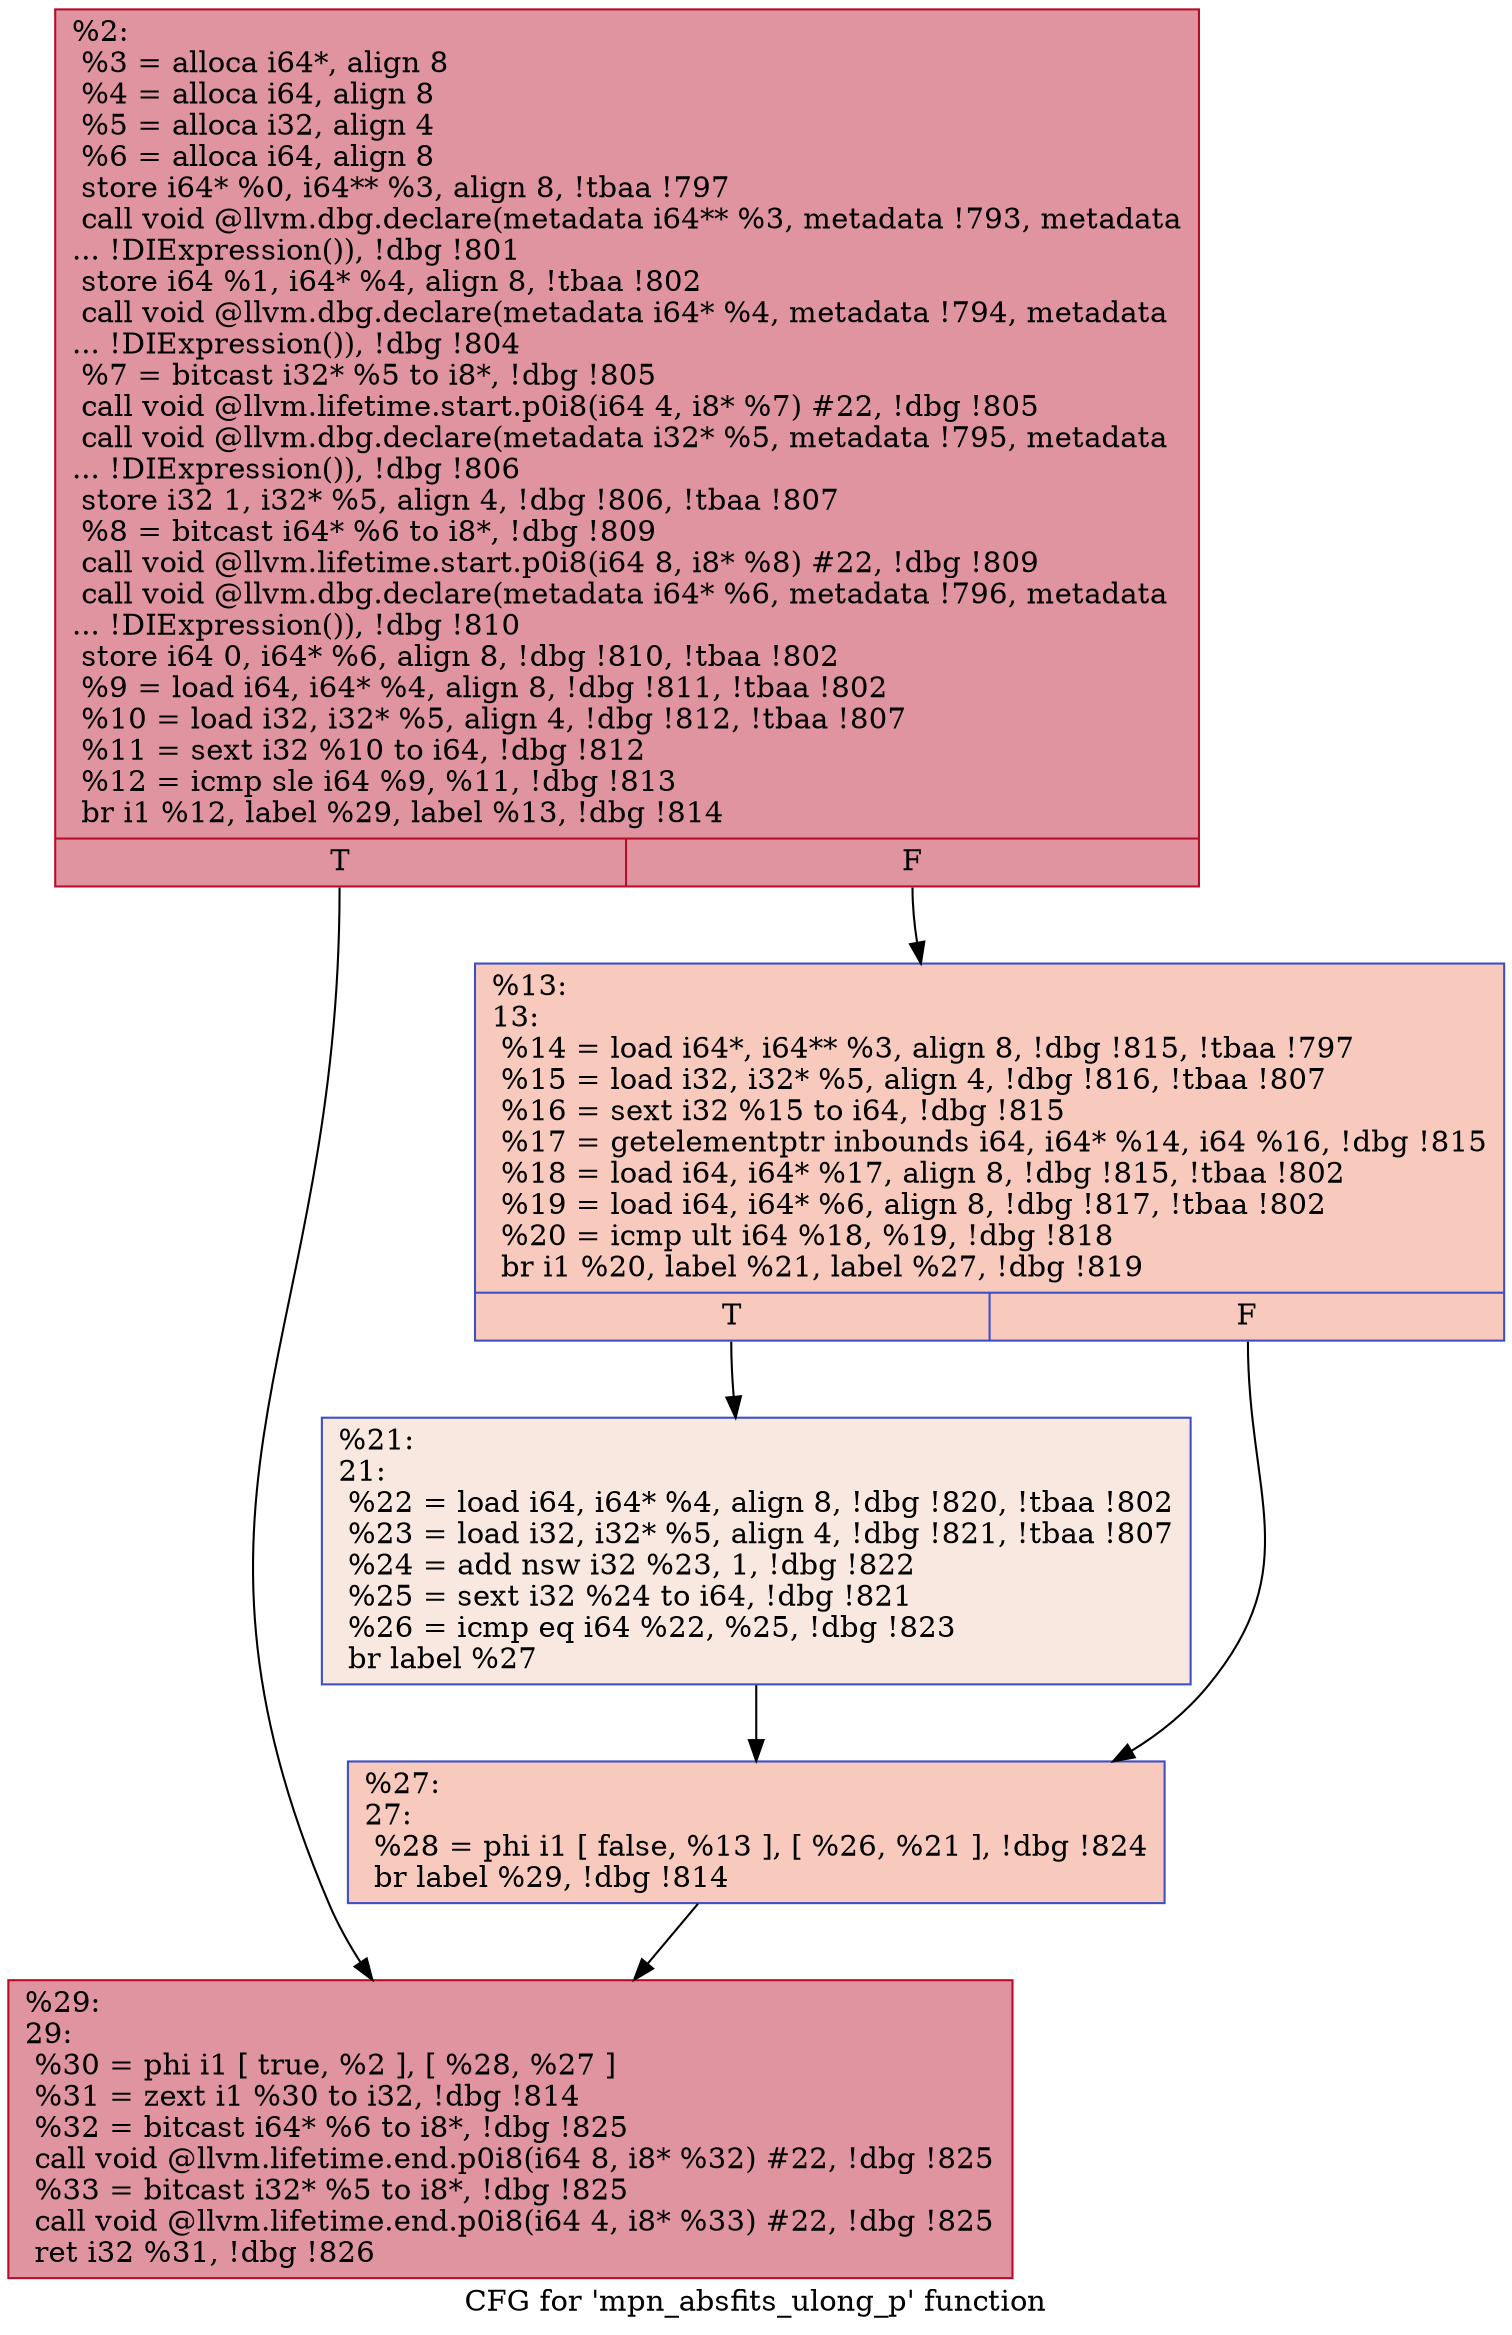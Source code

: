 digraph "CFG for 'mpn_absfits_ulong_p' function" {
	label="CFG for 'mpn_absfits_ulong_p' function";

	Node0x2585770 [shape=record,color="#b70d28ff", style=filled, fillcolor="#b70d2870",label="{%2:\l  %3 = alloca i64*, align 8\l  %4 = alloca i64, align 8\l  %5 = alloca i32, align 4\l  %6 = alloca i64, align 8\l  store i64* %0, i64** %3, align 8, !tbaa !797\l  call void @llvm.dbg.declare(metadata i64** %3, metadata !793, metadata\l... !DIExpression()), !dbg !801\l  store i64 %1, i64* %4, align 8, !tbaa !802\l  call void @llvm.dbg.declare(metadata i64* %4, metadata !794, metadata\l... !DIExpression()), !dbg !804\l  %7 = bitcast i32* %5 to i8*, !dbg !805\l  call void @llvm.lifetime.start.p0i8(i64 4, i8* %7) #22, !dbg !805\l  call void @llvm.dbg.declare(metadata i32* %5, metadata !795, metadata\l... !DIExpression()), !dbg !806\l  store i32 1, i32* %5, align 4, !dbg !806, !tbaa !807\l  %8 = bitcast i64* %6 to i8*, !dbg !809\l  call void @llvm.lifetime.start.p0i8(i64 8, i8* %8) #22, !dbg !809\l  call void @llvm.dbg.declare(metadata i64* %6, metadata !796, metadata\l... !DIExpression()), !dbg !810\l  store i64 0, i64* %6, align 8, !dbg !810, !tbaa !802\l  %9 = load i64, i64* %4, align 8, !dbg !811, !tbaa !802\l  %10 = load i32, i32* %5, align 4, !dbg !812, !tbaa !807\l  %11 = sext i32 %10 to i64, !dbg !812\l  %12 = icmp sle i64 %9, %11, !dbg !813\l  br i1 %12, label %29, label %13, !dbg !814\l|{<s0>T|<s1>F}}"];
	Node0x2585770:s0 -> Node0x25858e0;
	Node0x2585770:s1 -> Node0x25857f0;
	Node0x25857f0 [shape=record,color="#3d50c3ff", style=filled, fillcolor="#ef886b70",label="{%13:\l13:                                               \l  %14 = load i64*, i64** %3, align 8, !dbg !815, !tbaa !797\l  %15 = load i32, i32* %5, align 4, !dbg !816, !tbaa !807\l  %16 = sext i32 %15 to i64, !dbg !815\l  %17 = getelementptr inbounds i64, i64* %14, i64 %16, !dbg !815\l  %18 = load i64, i64* %17, align 8, !dbg !815, !tbaa !802\l  %19 = load i64, i64* %6, align 8, !dbg !817, !tbaa !802\l  %20 = icmp ult i64 %18, %19, !dbg !818\l  br i1 %20, label %21, label %27, !dbg !819\l|{<s0>T|<s1>F}}"];
	Node0x25857f0:s0 -> Node0x2585840;
	Node0x25857f0:s1 -> Node0x2585890;
	Node0x2585840 [shape=record,color="#3d50c3ff", style=filled, fillcolor="#f1ccb870",label="{%21:\l21:                                               \l  %22 = load i64, i64* %4, align 8, !dbg !820, !tbaa !802\l  %23 = load i32, i32* %5, align 4, !dbg !821, !tbaa !807\l  %24 = add nsw i32 %23, 1, !dbg !822\l  %25 = sext i32 %24 to i64, !dbg !821\l  %26 = icmp eq i64 %22, %25, !dbg !823\l  br label %27\l}"];
	Node0x2585840 -> Node0x2585890;
	Node0x2585890 [shape=record,color="#3d50c3ff", style=filled, fillcolor="#ef886b70",label="{%27:\l27:                                               \l  %28 = phi i1 [ false, %13 ], [ %26, %21 ], !dbg !824\l  br label %29, !dbg !814\l}"];
	Node0x2585890 -> Node0x25858e0;
	Node0x25858e0 [shape=record,color="#b70d28ff", style=filled, fillcolor="#b70d2870",label="{%29:\l29:                                               \l  %30 = phi i1 [ true, %2 ], [ %28, %27 ]\l  %31 = zext i1 %30 to i32, !dbg !814\l  %32 = bitcast i64* %6 to i8*, !dbg !825\l  call void @llvm.lifetime.end.p0i8(i64 8, i8* %32) #22, !dbg !825\l  %33 = bitcast i32* %5 to i8*, !dbg !825\l  call void @llvm.lifetime.end.p0i8(i64 4, i8* %33) #22, !dbg !825\l  ret i32 %31, !dbg !826\l}"];
}
